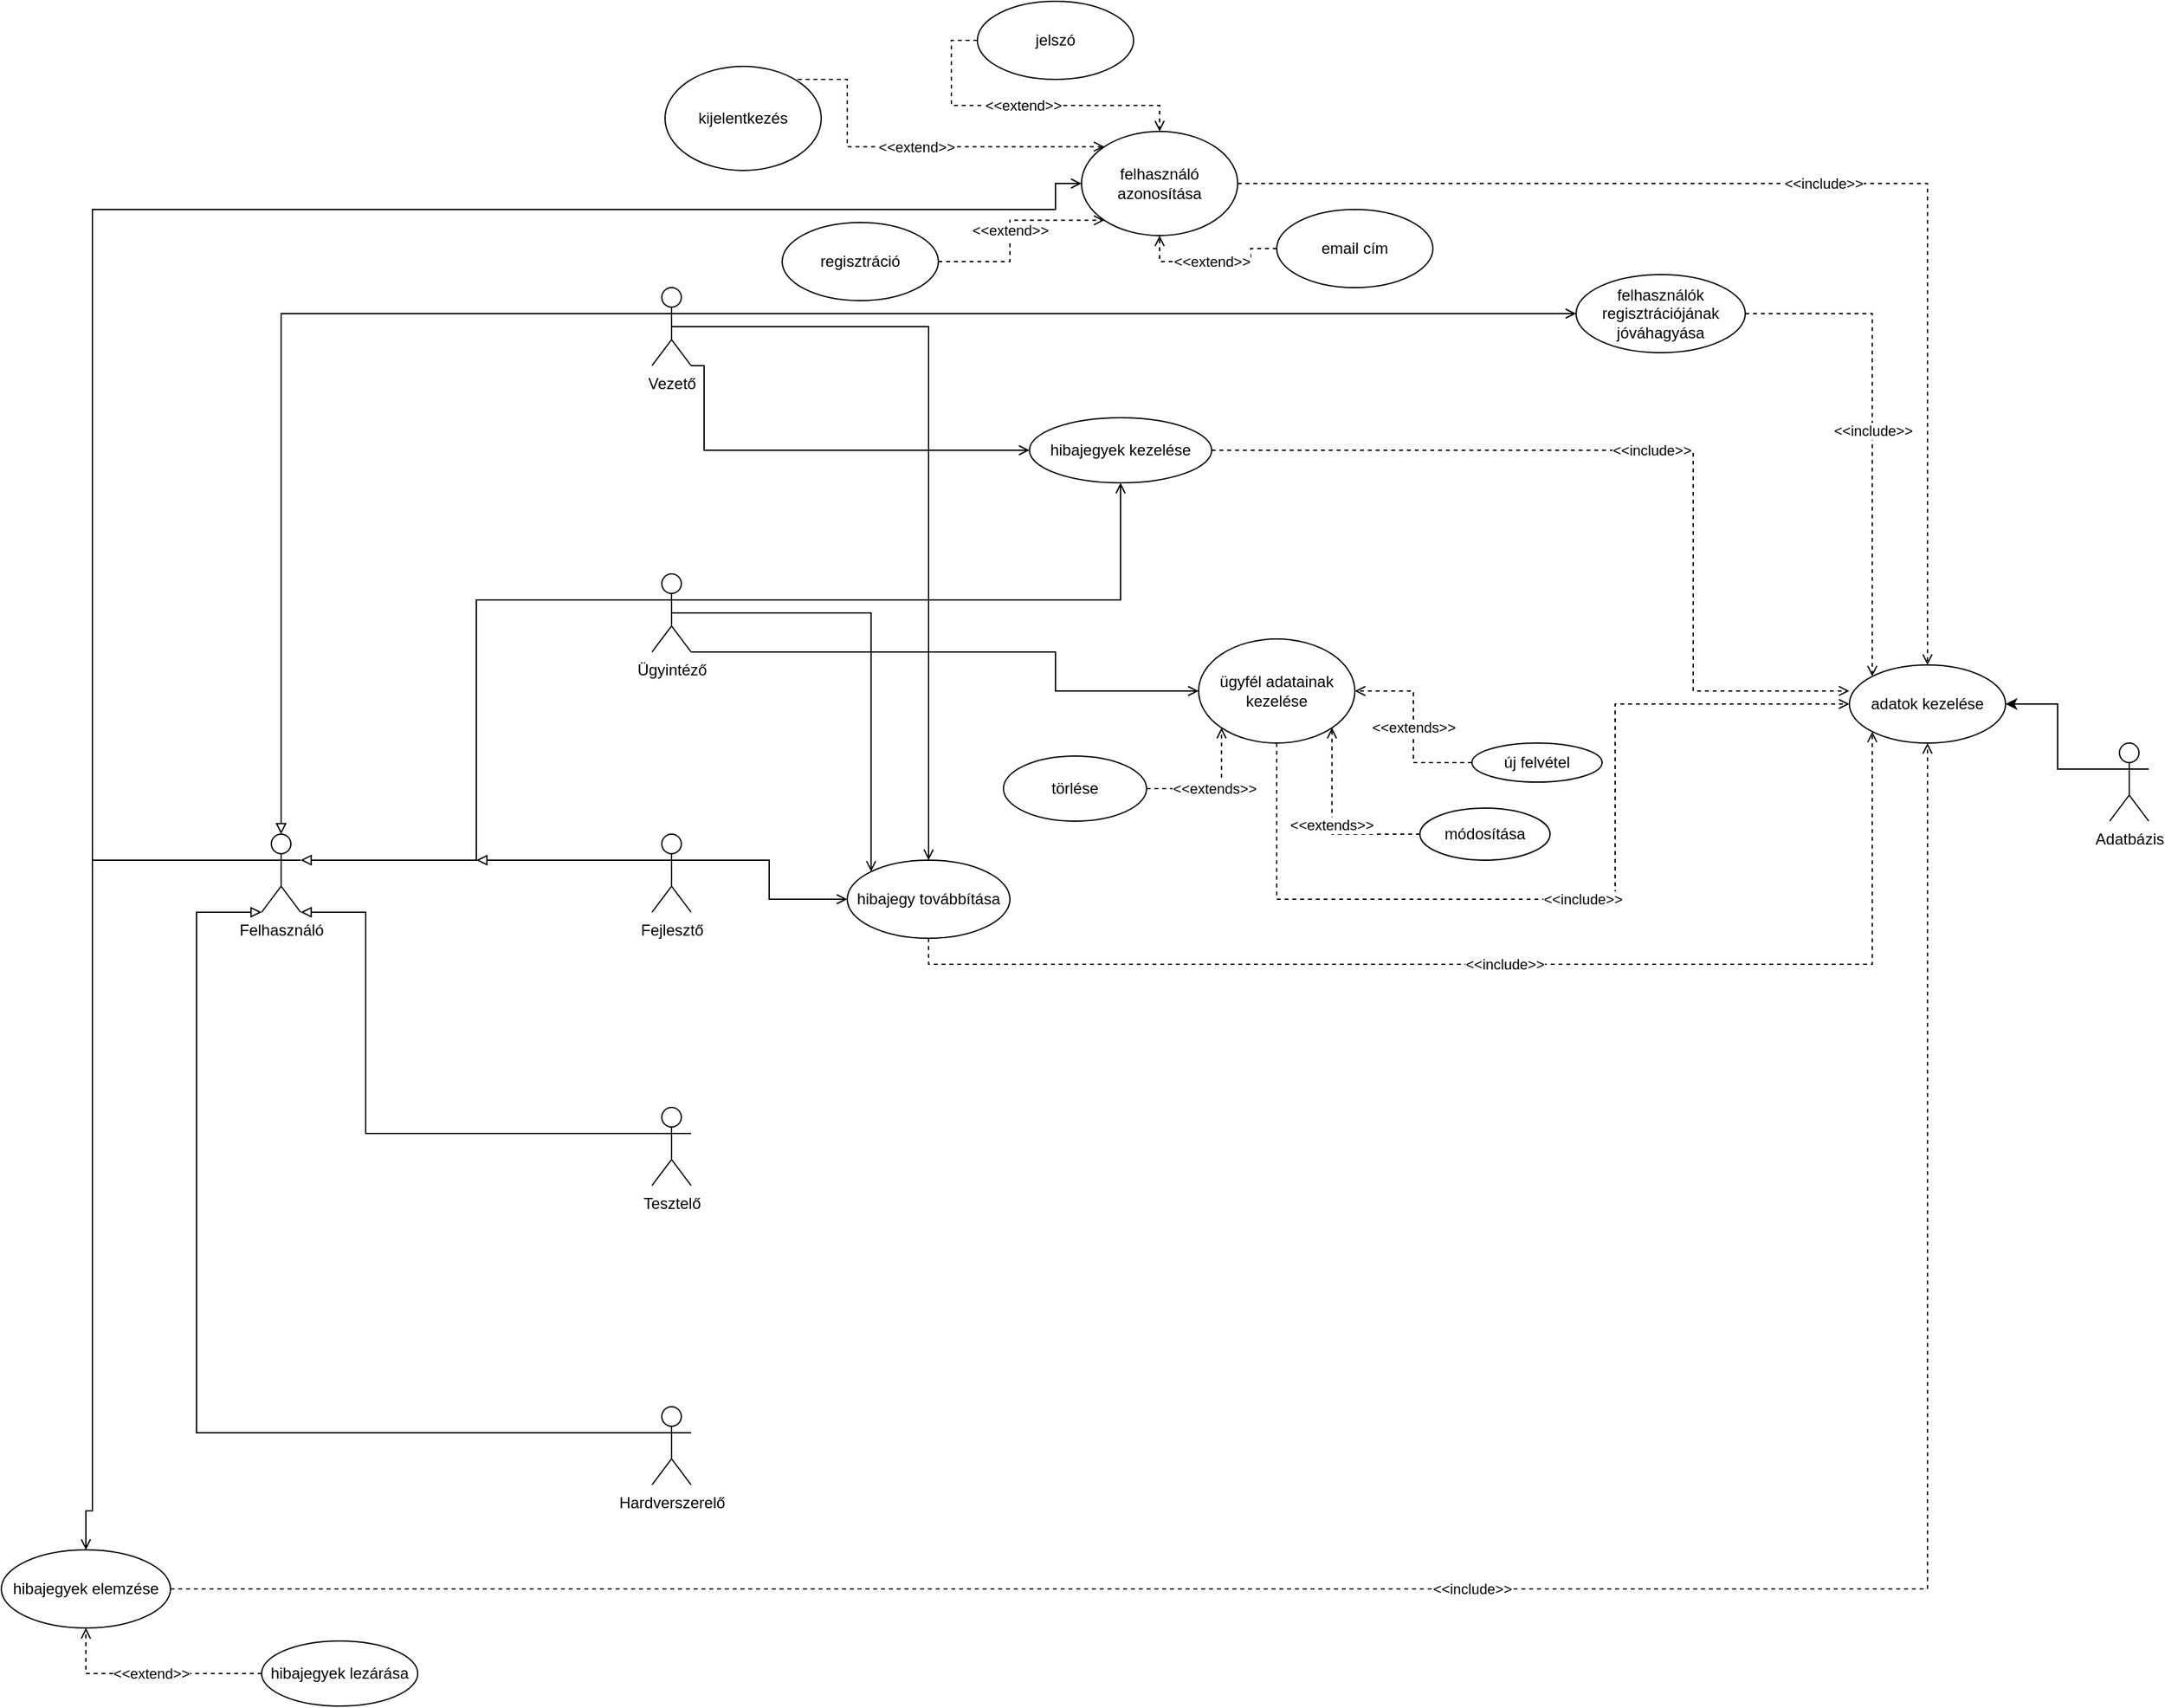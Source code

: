<mxfile version="12.8.4" type="github">
  <diagram id="tKgVSa2ZyaZ9d1Cx3sKG" name="Page-1">
    <mxGraphModel dx="2391" dy="2107" grid="1" gridSize="10" guides="1" tooltips="1" connect="1" arrows="1" fold="1" page="1" pageScale="1" pageWidth="827" pageHeight="1169" math="0" shadow="0">
      <root>
        <mxCell id="0" />
        <mxCell id="1" parent="0" />
        <mxCell id="SDcFcOB728uCCUGHTapw-2" value="&amp;lt;&amp;lt;include&amp;gt;&amp;gt;" style="edgeStyle=orthogonalEdgeStyle;rounded=0;orthogonalLoop=1;jettySize=auto;html=1;entryX=0.5;entryY=0;entryDx=0;entryDy=0;dashed=1;endArrow=open;endFill=0;" parent="1" source="OgyzhSoIOuaZ956sOAGZ-1" target="OgyzhSoIOuaZ956sOAGZ-5" edge="1">
          <mxGeometry relative="1" as="geometry">
            <mxPoint x="400" y="-20.0" as="targetPoint" />
          </mxGeometry>
        </mxCell>
        <mxCell id="SDcFcOB728uCCUGHTapw-6" value="&amp;lt;&amp;lt;extend&amp;gt;&amp;gt;" style="edgeStyle=orthogonalEdgeStyle;rounded=0;orthogonalLoop=1;jettySize=auto;html=1;dashed=1;endArrow=open;endFill=0;exitX=0;exitY=0.5;exitDx=0;exitDy=0;entryX=0.5;entryY=1;entryDx=0;entryDy=0;" parent="1" source="SDcFcOB728uCCUGHTapw-3" target="OgyzhSoIOuaZ956sOAGZ-1" edge="1">
          <mxGeometry relative="1" as="geometry">
            <mxPoint x="380" y="-450" as="targetPoint" />
          </mxGeometry>
        </mxCell>
        <mxCell id="SDcFcOB728uCCUGHTapw-8" value="&amp;lt;&amp;lt;extend&amp;gt;&amp;gt;" style="edgeStyle=orthogonalEdgeStyle;rounded=0;orthogonalLoop=1;jettySize=auto;html=1;dashed=1;endArrow=open;endFill=0;exitX=0;exitY=0.5;exitDx=0;exitDy=0;entryX=0.5;entryY=0;entryDx=0;entryDy=0;" parent="1" source="SDcFcOB728uCCUGHTapw-4" target="OgyzhSoIOuaZ956sOAGZ-1" edge="1">
          <mxGeometry relative="1" as="geometry">
            <mxPoint x="380" y="-690" as="targetPoint" />
          </mxGeometry>
        </mxCell>
        <mxCell id="h7KGCQ8kjtkjl8msQsjL-59" value="&amp;lt;&amp;lt;extend&amp;gt;&amp;gt;" style="edgeStyle=orthogonalEdgeStyle;rounded=0;orthogonalLoop=1;jettySize=auto;html=1;endArrow=none;endFill=0;exitX=0;exitY=0;exitDx=0;exitDy=0;startArrow=open;startFill=0;dashed=1;" parent="1" source="OgyzhSoIOuaZ956sOAGZ-1" target="h7KGCQ8kjtkjl8msQsjL-58" edge="1">
          <mxGeometry relative="1" as="geometry">
            <Array as="points">
              <mxPoint x="160" y="-398" />
              <mxPoint x="160" y="-450" />
            </Array>
          </mxGeometry>
        </mxCell>
        <mxCell id="OgyzhSoIOuaZ956sOAGZ-1" value="&lt;font style=&quot;vertical-align: inherit&quot;&gt;&lt;font style=&quot;vertical-align: inherit&quot;&gt;felhasználó azonosítása&lt;/font&gt;&lt;/font&gt;" style="ellipse;whiteSpace=wrap;html=1;" parent="1" vertex="1">
          <mxGeometry x="340" y="-410" width="120" height="80" as="geometry" />
        </mxCell>
        <mxCell id="h7KGCQ8kjtkjl8msQsjL-58" value="kijelentkezés" style="ellipse;whiteSpace=wrap;html=1;" parent="1" vertex="1">
          <mxGeometry x="20" y="-460" width="120" height="80" as="geometry" />
        </mxCell>
        <mxCell id="OgyzhSoIOuaZ956sOAGZ-21" value="" style="edgeStyle=orthogonalEdgeStyle;rounded=0;orthogonalLoop=1;jettySize=auto;html=1;endArrow=block;endFill=0;exitX=0;exitY=0.333;exitDx=0;exitDy=0;exitPerimeter=0;entryX=1;entryY=0.333;entryDx=0;entryDy=0;entryPerimeter=0;" parent="1" source="OgyzhSoIOuaZ956sOAGZ-2" target="OgyzhSoIOuaZ956sOAGZ-16" edge="1">
          <mxGeometry relative="1" as="geometry">
            <mxPoint x="-70.0" y="-40.0" as="targetPoint" />
          </mxGeometry>
        </mxCell>
        <mxCell id="h7KGCQ8kjtkjl8msQsjL-3" value="" style="edgeStyle=orthogonalEdgeStyle;rounded=0;orthogonalLoop=1;jettySize=auto;html=1;endArrow=open;endFill=0;entryX=0;entryY=0.5;entryDx=0;entryDy=0;exitX=1;exitY=1;exitDx=0;exitDy=0;exitPerimeter=0;" parent="1" source="OgyzhSoIOuaZ956sOAGZ-2" target="h7KGCQ8kjtkjl8msQsjL-1" edge="1">
          <mxGeometry relative="1" as="geometry">
            <mxPoint x="120" y="-40" as="targetPoint" />
            <Array as="points">
              <mxPoint x="320" y="-10" />
              <mxPoint x="320" y="20" />
            </Array>
          </mxGeometry>
        </mxCell>
        <mxCell id="h7KGCQ8kjtkjl8msQsjL-39" value="" style="edgeStyle=orthogonalEdgeStyle;rounded=0;orthogonalLoop=1;jettySize=auto;html=1;endArrow=open;endFill=0;exitX=1;exitY=0.333;exitDx=0;exitDy=0;exitPerimeter=0;entryX=0.5;entryY=1;entryDx=0;entryDy=0;" parent="1" source="OgyzhSoIOuaZ956sOAGZ-2" target="h7KGCQ8kjtkjl8msQsjL-32" edge="1">
          <mxGeometry relative="1" as="geometry">
            <mxPoint x="120" y="-40.0" as="targetPoint" />
          </mxGeometry>
        </mxCell>
        <mxCell id="h7KGCQ8kjtkjl8msQsjL-48" value="" style="edgeStyle=orthogonalEdgeStyle;rounded=0;orthogonalLoop=1;jettySize=auto;html=1;endArrow=open;endFill=0;entryX=0;entryY=0;entryDx=0;entryDy=0;exitX=0.5;exitY=0.5;exitDx=0;exitDy=0;exitPerimeter=0;" parent="1" source="OgyzhSoIOuaZ956sOAGZ-2" target="h7KGCQ8kjtkjl8msQsjL-42" edge="1">
          <mxGeometry relative="1" as="geometry">
            <mxPoint x="25" y="70" as="targetPoint" />
          </mxGeometry>
        </mxCell>
        <mxCell id="OgyzhSoIOuaZ956sOAGZ-2" value="&lt;font style=&quot;vertical-align: inherit&quot;&gt;&lt;font style=&quot;vertical-align: inherit&quot;&gt;Ügyintéző&lt;/font&gt;&lt;/font&gt;" style="shape=umlActor;verticalLabelPosition=bottom;labelBackgroundColor=#ffffff;verticalAlign=top;html=1;outlineConnect=0;" parent="1" vertex="1">
          <mxGeometry x="10" y="-70" width="30" height="60" as="geometry" />
        </mxCell>
        <mxCell id="OgyzhSoIOuaZ956sOAGZ-7" value="" style="edgeStyle=orthogonalEdgeStyle;rounded=0;orthogonalLoop=1;jettySize=auto;html=1;exitX=0;exitY=0.333;exitDx=0;exitDy=0;exitPerimeter=0;entryX=1;entryY=0.5;entryDx=0;entryDy=0;" parent="1" source="OgyzhSoIOuaZ956sOAGZ-3" target="OgyzhSoIOuaZ956sOAGZ-5" edge="1">
          <mxGeometry relative="1" as="geometry">
            <mxPoint x="1050" y="90" as="targetPoint" />
          </mxGeometry>
        </mxCell>
        <mxCell id="OgyzhSoIOuaZ956sOAGZ-3" value="&lt;font style=&quot;vertical-align: inherit&quot;&gt;&lt;font style=&quot;vertical-align: inherit&quot;&gt;Adatbázis&lt;/font&gt;&lt;/font&gt;" style="shape=umlActor;verticalLabelPosition=bottom;labelBackgroundColor=#ffffff;verticalAlign=top;html=1;outlineConnect=0;" parent="1" vertex="1">
          <mxGeometry x="1130" y="60" width="30" height="60" as="geometry" />
        </mxCell>
        <mxCell id="OgyzhSoIOuaZ956sOAGZ-5" value="&lt;font style=&quot;vertical-align: inherit&quot;&gt;&lt;font style=&quot;vertical-align: inherit&quot;&gt;adatok kezelése&lt;/font&gt;&lt;/font&gt;" style="ellipse;whiteSpace=wrap;html=1;" parent="1" vertex="1">
          <mxGeometry x="930" width="120" height="60" as="geometry" />
        </mxCell>
        <mxCell id="OgyzhSoIOuaZ956sOAGZ-19" value="" style="edgeStyle=orthogonalEdgeStyle;rounded=0;orthogonalLoop=1;jettySize=auto;html=1;exitX=0;exitY=0.333;exitDx=0;exitDy=0;exitPerimeter=0;entryX=0.5;entryY=0;entryDx=0;entryDy=0;entryPerimeter=0;endArrow=block;endFill=0;" parent="1" source="OgyzhSoIOuaZ956sOAGZ-8" target="OgyzhSoIOuaZ956sOAGZ-16" edge="1">
          <mxGeometry relative="1" as="geometry">
            <mxPoint x="-70.0" y="-260" as="targetPoint" />
          </mxGeometry>
        </mxCell>
        <mxCell id="h7KGCQ8kjtkjl8msQsjL-21" value="" style="edgeStyle=orthogonalEdgeStyle;rounded=0;orthogonalLoop=1;jettySize=auto;html=1;endArrow=open;endFill=0;entryX=0;entryY=0.5;entryDx=0;entryDy=0;exitX=1;exitY=0.333;exitDx=0;exitDy=0;exitPerimeter=0;" parent="1" source="OgyzhSoIOuaZ956sOAGZ-8" target="h7KGCQ8kjtkjl8msQsjL-17" edge="1">
          <mxGeometry relative="1" as="geometry">
            <mxPoint x="340" y="-270" as="sourcePoint" />
            <mxPoint x="120" y="-260" as="targetPoint" />
          </mxGeometry>
        </mxCell>
        <mxCell id="h7KGCQ8kjtkjl8msQsjL-41" value="" style="edgeStyle=orthogonalEdgeStyle;rounded=0;orthogonalLoop=1;jettySize=auto;html=1;endArrow=open;endFill=0;entryX=0;entryY=0.5;entryDx=0;entryDy=0;exitX=1;exitY=1;exitDx=0;exitDy=0;exitPerimeter=0;" parent="1" source="OgyzhSoIOuaZ956sOAGZ-8" target="h7KGCQ8kjtkjl8msQsjL-32" edge="1">
          <mxGeometry relative="1" as="geometry">
            <mxPoint x="25" y="-150.0" as="targetPoint" />
            <Array as="points">
              <mxPoint x="50" y="-230" />
              <mxPoint x="50" y="-165" />
            </Array>
          </mxGeometry>
        </mxCell>
        <mxCell id="h7KGCQ8kjtkjl8msQsjL-44" value="" style="edgeStyle=orthogonalEdgeStyle;rounded=0;orthogonalLoop=1;jettySize=auto;html=1;endArrow=open;endFill=0;entryX=0.5;entryY=0;entryDx=0;entryDy=0;exitX=0.5;exitY=0.5;exitDx=0;exitDy=0;exitPerimeter=0;" parent="1" source="OgyzhSoIOuaZ956sOAGZ-8" target="h7KGCQ8kjtkjl8msQsjL-42" edge="1">
          <mxGeometry relative="1" as="geometry">
            <mxPoint x="25" y="-150.0" as="targetPoint" />
          </mxGeometry>
        </mxCell>
        <mxCell id="OgyzhSoIOuaZ956sOAGZ-8" value="&lt;font style=&quot;vertical-align: inherit&quot;&gt;&lt;font style=&quot;vertical-align: inherit&quot;&gt;&lt;font style=&quot;vertical-align: inherit&quot;&gt;&lt;font style=&quot;vertical-align: inherit&quot;&gt;Vezető&lt;/font&gt;&lt;/font&gt;&lt;/font&gt;&lt;/font&gt;" style="shape=umlActor;verticalLabelPosition=bottom;labelBackgroundColor=#ffffff;verticalAlign=top;html=1;outlineConnect=0;" parent="1" vertex="1">
          <mxGeometry x="10" y="-290" width="30" height="60" as="geometry" />
        </mxCell>
        <mxCell id="OgyzhSoIOuaZ956sOAGZ-23" value="" style="edgeStyle=orthogonalEdgeStyle;rounded=0;orthogonalLoop=1;jettySize=auto;html=1;endArrow=block;endFill=0;exitX=0;exitY=0.333;exitDx=0;exitDy=0;exitPerimeter=0;" parent="1" source="OgyzhSoIOuaZ956sOAGZ-13" edge="1">
          <mxGeometry relative="1" as="geometry">
            <mxPoint x="-125" y="150" as="targetPoint" />
          </mxGeometry>
        </mxCell>
        <mxCell id="h7KGCQ8kjtkjl8msQsjL-50" value="" style="edgeStyle=orthogonalEdgeStyle;rounded=0;orthogonalLoop=1;jettySize=auto;html=1;endArrow=open;endFill=0;entryX=0;entryY=0.5;entryDx=0;entryDy=0;exitX=1;exitY=0.333;exitDx=0;exitDy=0;exitPerimeter=0;" parent="1" source="OgyzhSoIOuaZ956sOAGZ-13" target="h7KGCQ8kjtkjl8msQsjL-42" edge="1">
          <mxGeometry relative="1" as="geometry">
            <mxPoint x="120" y="160" as="targetPoint" />
          </mxGeometry>
        </mxCell>
        <mxCell id="OgyzhSoIOuaZ956sOAGZ-13" value="&lt;font style=&quot;vertical-align: inherit&quot;&gt;&lt;font style=&quot;vertical-align: inherit&quot;&gt;Fejlesztő&lt;/font&gt;&lt;/font&gt;" style="shape=umlActor;verticalLabelPosition=bottom;labelBackgroundColor=#ffffff;verticalAlign=top;html=1;outlineConnect=0;" parent="1" vertex="1">
          <mxGeometry x="10" y="130" width="30" height="60" as="geometry" />
        </mxCell>
        <mxCell id="OgyzhSoIOuaZ956sOAGZ-25" value="" style="edgeStyle=orthogonalEdgeStyle;rounded=0;orthogonalLoop=1;jettySize=auto;html=1;endArrow=block;endFill=0;exitX=0;exitY=0.333;exitDx=0;exitDy=0;exitPerimeter=0;entryX=1;entryY=1;entryDx=0;entryDy=0;entryPerimeter=0;" parent="1" source="OgyzhSoIOuaZ956sOAGZ-14" target="OgyzhSoIOuaZ956sOAGZ-16" edge="1">
          <mxGeometry relative="1" as="geometry">
            <mxPoint x="-70.0" y="370" as="targetPoint" />
            <Array as="points">
              <mxPoint x="-210" y="360" />
              <mxPoint x="-210" y="190" />
            </Array>
          </mxGeometry>
        </mxCell>
        <mxCell id="OgyzhSoIOuaZ956sOAGZ-14" value="&lt;font style=&quot;vertical-align: inherit&quot;&gt;&lt;font style=&quot;vertical-align: inherit&quot;&gt;Tesztelő&lt;/font&gt;&lt;/font&gt;" style="shape=umlActor;verticalLabelPosition=bottom;labelBackgroundColor=#ffffff;verticalAlign=top;html=1;outlineConnect=0;" parent="1" vertex="1">
          <mxGeometry x="10" y="340" width="30" height="60" as="geometry" />
        </mxCell>
        <mxCell id="h7KGCQ8kjtkjl8msQsjL-31" value="" style="edgeStyle=orthogonalEdgeStyle;rounded=0;orthogonalLoop=1;jettySize=auto;html=1;endArrow=block;endFill=0;entryX=0;entryY=1;entryDx=0;entryDy=0;entryPerimeter=0;exitX=0;exitY=0.333;exitDx=0;exitDy=0;exitPerimeter=0;" parent="1" source="OgyzhSoIOuaZ956sOAGZ-15" target="OgyzhSoIOuaZ956sOAGZ-16" edge="1">
          <mxGeometry relative="1" as="geometry">
            <mxPoint x="-420" y="310" as="targetPoint" />
            <Array as="points">
              <mxPoint x="-340" y="590" />
              <mxPoint x="-340" y="190" />
            </Array>
          </mxGeometry>
        </mxCell>
        <mxCell id="OgyzhSoIOuaZ956sOAGZ-15" value="&lt;font style=&quot;vertical-align: inherit&quot;&gt;&lt;font style=&quot;vertical-align: inherit&quot;&gt;Hardverszerelő&lt;/font&gt;&lt;/font&gt;" style="shape=umlActor;verticalLabelPosition=bottom;labelBackgroundColor=#ffffff;verticalAlign=top;html=1;outlineConnect=0;" parent="1" vertex="1">
          <mxGeometry x="10" y="570" width="30" height="60" as="geometry" />
        </mxCell>
        <mxCell id="h7KGCQ8kjtkjl8msQsjL-7" value="" style="edgeStyle=orthogonalEdgeStyle;rounded=0;orthogonalLoop=1;jettySize=auto;html=1;endArrow=open;endFill=0;exitX=0;exitY=0.333;exitDx=0;exitDy=0;exitPerimeter=0;entryX=0;entryY=0.5;entryDx=0;entryDy=0;" parent="1" source="OgyzhSoIOuaZ956sOAGZ-16" target="OgyzhSoIOuaZ956sOAGZ-1" edge="1">
          <mxGeometry relative="1" as="geometry">
            <mxPoint x="170" y="290" as="targetPoint" />
            <Array as="points">
              <mxPoint x="-420" y="150" />
              <mxPoint x="-420" y="-350" />
              <mxPoint x="320" y="-350" />
            </Array>
          </mxGeometry>
        </mxCell>
        <mxCell id="h7KGCQ8kjtkjl8msQsjL-57" value="" style="edgeStyle=orthogonalEdgeStyle;rounded=0;orthogonalLoop=1;jettySize=auto;html=1;endArrow=open;endFill=0;entryX=0.5;entryY=0;entryDx=0;entryDy=0;exitX=0;exitY=0.333;exitDx=0;exitDy=0;exitPerimeter=0;" parent="1" source="OgyzhSoIOuaZ956sOAGZ-16" target="h7KGCQ8kjtkjl8msQsjL-22" edge="1">
          <mxGeometry relative="1" as="geometry">
            <mxPoint x="-370.0" y="160" as="targetPoint" />
            <Array as="points">
              <mxPoint x="-420" y="150" />
              <mxPoint x="-420" y="650" />
            </Array>
          </mxGeometry>
        </mxCell>
        <mxCell id="OgyzhSoIOuaZ956sOAGZ-16" value="&lt;font style=&quot;vertical-align: inherit&quot;&gt;&lt;font style=&quot;vertical-align: inherit&quot;&gt;Felhasználó&lt;/font&gt;&lt;/font&gt;" style="shape=umlActor;verticalLabelPosition=bottom;labelBackgroundColor=#ffffff;verticalAlign=top;html=1;outlineConnect=0;" parent="1" vertex="1">
          <mxGeometry x="-290" y="130" width="30" height="60" as="geometry" />
        </mxCell>
        <mxCell id="SDcFcOB728uCCUGHTapw-3" value="email cím" style="ellipse;whiteSpace=wrap;html=1;" parent="1" vertex="1">
          <mxGeometry x="490" y="-350" width="120" height="60" as="geometry" />
        </mxCell>
        <mxCell id="SDcFcOB728uCCUGHTapw-4" value="jelszó" style="ellipse;whiteSpace=wrap;html=1;" parent="1" vertex="1">
          <mxGeometry x="260" y="-510" width="120" height="60" as="geometry" />
        </mxCell>
        <mxCell id="SDcFcOB728uCCUGHTapw-11" value="&amp;lt;&amp;lt;extend&amp;gt;&amp;gt;" style="edgeStyle=orthogonalEdgeStyle;rounded=0;orthogonalLoop=1;jettySize=auto;html=1;dashed=1;endArrow=open;endFill=0;entryX=0;entryY=1;entryDx=0;entryDy=0;" parent="1" source="SDcFcOB728uCCUGHTapw-9" target="OgyzhSoIOuaZ956sOAGZ-1" edge="1">
          <mxGeometry relative="1" as="geometry">
            <mxPoint x="430" y="-380" as="targetPoint" />
          </mxGeometry>
        </mxCell>
        <mxCell id="SDcFcOB728uCCUGHTapw-9" value="regisztráció" style="ellipse;whiteSpace=wrap;html=1;" parent="1" vertex="1">
          <mxGeometry x="110" y="-340" width="120" height="60" as="geometry" />
        </mxCell>
        <mxCell id="h7KGCQ8kjtkjl8msQsjL-5" value="&amp;lt;&amp;lt;include&amp;gt;&amp;gt;" style="edgeStyle=orthogonalEdgeStyle;rounded=0;orthogonalLoop=1;jettySize=auto;html=1;endArrow=open;endFill=0;entryX=0;entryY=0.5;entryDx=0;entryDy=0;dashed=1;" parent="1" source="h7KGCQ8kjtkjl8msQsjL-1" target="OgyzhSoIOuaZ956sOAGZ-5" edge="1">
          <mxGeometry relative="1" as="geometry">
            <mxPoint x="590" y="180" as="targetPoint" />
            <Array as="points">
              <mxPoint x="750" y="180" />
              <mxPoint x="750" y="30" />
            </Array>
          </mxGeometry>
        </mxCell>
        <mxCell id="h7KGCQ8kjtkjl8msQsjL-1" value="ügyfél adatainak kezelése" style="ellipse;whiteSpace=wrap;html=1;" parent="1" vertex="1">
          <mxGeometry x="430" y="-20" width="120" height="80" as="geometry" />
        </mxCell>
        <mxCell id="h7KGCQ8kjtkjl8msQsjL-14" value="&amp;lt;&amp;lt;extends&amp;gt;&amp;gt;" style="edgeStyle=orthogonalEdgeStyle;rounded=0;orthogonalLoop=1;jettySize=auto;html=1;endArrow=open;endFill=0;entryX=1;entryY=0.5;entryDx=0;entryDy=0;dashed=1;" parent="1" source="h7KGCQ8kjtkjl8msQsjL-10" target="h7KGCQ8kjtkjl8msQsjL-1" edge="1">
          <mxGeometry relative="1" as="geometry">
            <mxPoint x="550" y="255" as="targetPoint" />
          </mxGeometry>
        </mxCell>
        <mxCell id="h7KGCQ8kjtkjl8msQsjL-10" value="új felvétel" style="ellipse;whiteSpace=wrap;html=1;" parent="1" vertex="1">
          <mxGeometry x="640" y="60" width="100" height="30" as="geometry" />
        </mxCell>
        <mxCell id="h7KGCQ8kjtkjl8msQsjL-11" value="módosítása" style="ellipse;whiteSpace=wrap;html=1;" parent="1" vertex="1">
          <mxGeometry x="600" y="110" width="100" height="40" as="geometry" />
        </mxCell>
        <mxCell id="h7KGCQ8kjtkjl8msQsjL-12" value="törlése" style="ellipse;whiteSpace=wrap;html=1;" parent="1" vertex="1">
          <mxGeometry x="280" y="70" width="110" height="50" as="geometry" />
        </mxCell>
        <mxCell id="h7KGCQ8kjtkjl8msQsjL-15" value="&amp;lt;&amp;lt;extends&amp;gt;&amp;gt;" style="edgeStyle=orthogonalEdgeStyle;rounded=0;orthogonalLoop=1;jettySize=auto;html=1;endArrow=open;endFill=0;entryX=1;entryY=1;entryDx=0;entryDy=0;exitX=0;exitY=0.5;exitDx=0;exitDy=0;dashed=1;" parent="1" source="h7KGCQ8kjtkjl8msQsjL-11" target="h7KGCQ8kjtkjl8msQsjL-1" edge="1">
          <mxGeometry relative="1" as="geometry">
            <mxPoint x="640" y="265" as="sourcePoint" />
            <mxPoint x="560.0" y="220" as="targetPoint" />
            <Array as="points">
              <mxPoint x="532" y="130" />
            </Array>
          </mxGeometry>
        </mxCell>
        <mxCell id="h7KGCQ8kjtkjl8msQsjL-16" value="&amp;lt;&amp;lt;extends&amp;gt;&amp;gt;" style="edgeStyle=orthogonalEdgeStyle;rounded=0;orthogonalLoop=1;jettySize=auto;html=1;endArrow=open;endFill=0;entryX=0;entryY=1;entryDx=0;entryDy=0;exitX=1;exitY=0.5;exitDx=0;exitDy=0;dashed=1;" parent="1" source="h7KGCQ8kjtkjl8msQsjL-12" target="h7KGCQ8kjtkjl8msQsjL-1" edge="1">
          <mxGeometry relative="1" as="geometry">
            <mxPoint x="640" y="265" as="sourcePoint" />
            <mxPoint x="560.0" y="220" as="targetPoint" />
          </mxGeometry>
        </mxCell>
        <mxCell id="h7KGCQ8kjtkjl8msQsjL-19" value="&amp;lt;&amp;lt;include&amp;gt;&amp;gt;" style="edgeStyle=orthogonalEdgeStyle;rounded=0;orthogonalLoop=1;jettySize=auto;html=1;dashed=1;endArrow=open;endFill=0;entryX=0;entryY=0;entryDx=0;entryDy=0;" parent="1" source="h7KGCQ8kjtkjl8msQsjL-17" target="OgyzhSoIOuaZ956sOAGZ-5" edge="1">
          <mxGeometry relative="1" as="geometry">
            <mxPoint x="780" y="-70.0" as="targetPoint" />
          </mxGeometry>
        </mxCell>
        <mxCell id="h7KGCQ8kjtkjl8msQsjL-17" value="felhasználók regisztrációjának jóváhagyása" style="ellipse;whiteSpace=wrap;html=1;" parent="1" vertex="1">
          <mxGeometry x="720" y="-300" width="130" height="60" as="geometry" />
        </mxCell>
        <mxCell id="h7KGCQ8kjtkjl8msQsjL-24" value="&amp;lt;&amp;lt;include&amp;gt;&amp;gt;" style="edgeStyle=orthogonalEdgeStyle;rounded=0;orthogonalLoop=1;jettySize=auto;html=1;endArrow=open;endFill=0;entryX=0.5;entryY=1;entryDx=0;entryDy=0;dashed=1;" parent="1" source="h7KGCQ8kjtkjl8msQsjL-22" target="OgyzhSoIOuaZ956sOAGZ-5" edge="1">
          <mxGeometry relative="1" as="geometry">
            <mxPoint x="430" y="660" as="targetPoint" />
          </mxGeometry>
        </mxCell>
        <mxCell id="h7KGCQ8kjtkjl8msQsjL-22" value="hibajegyek elemzése" style="ellipse;whiteSpace=wrap;html=1;" parent="1" vertex="1">
          <mxGeometry x="-490" y="680" width="130" height="60" as="geometry" />
        </mxCell>
        <mxCell id="h7KGCQ8kjtkjl8msQsjL-29" value="&amp;lt;&amp;lt;extend&amp;gt;&amp;gt;" style="edgeStyle=orthogonalEdgeStyle;rounded=0;orthogonalLoop=1;jettySize=auto;html=1;endArrow=open;endFill=0;entryX=0.5;entryY=1;entryDx=0;entryDy=0;dashed=1;" parent="1" source="h7KGCQ8kjtkjl8msQsjL-27" target="h7KGCQ8kjtkjl8msQsjL-22" edge="1">
          <mxGeometry relative="1" as="geometry">
            <mxPoint x="240" y="710" as="targetPoint" />
          </mxGeometry>
        </mxCell>
        <mxCell id="h7KGCQ8kjtkjl8msQsjL-27" value="hibajegyek lezárása" style="ellipse;whiteSpace=wrap;html=1;" parent="1" vertex="1">
          <mxGeometry x="-290" y="750" width="120" height="50" as="geometry" />
        </mxCell>
        <mxCell id="h7KGCQ8kjtkjl8msQsjL-37" value="&amp;lt;&amp;lt;include&amp;gt;&amp;gt;" style="edgeStyle=orthogonalEdgeStyle;rounded=0;orthogonalLoop=1;jettySize=auto;html=1;endArrow=open;endFill=0;dashed=1;entryX=0;entryY=0.333;entryDx=0;entryDy=0;entryPerimeter=0;" parent="1" source="h7KGCQ8kjtkjl8msQsjL-32" target="OgyzhSoIOuaZ956sOAGZ-5" edge="1">
          <mxGeometry relative="1" as="geometry">
            <mxPoint x="520" y="-165" as="targetPoint" />
            <Array as="points">
              <mxPoint x="810" y="-165" />
              <mxPoint x="810" y="20" />
            </Array>
          </mxGeometry>
        </mxCell>
        <mxCell id="h7KGCQ8kjtkjl8msQsjL-32" value="hibajegyek kezelése" style="ellipse;whiteSpace=wrap;html=1;" parent="1" vertex="1">
          <mxGeometry x="300" y="-190" width="140" height="50" as="geometry" />
        </mxCell>
        <mxCell id="h7KGCQ8kjtkjl8msQsjL-46" value="&amp;lt;&amp;lt;include&amp;gt;&amp;gt;" style="edgeStyle=orthogonalEdgeStyle;rounded=0;orthogonalLoop=1;jettySize=auto;html=1;endArrow=open;endFill=0;dashed=1;entryX=0;entryY=1;entryDx=0;entryDy=0;" parent="1" source="h7KGCQ8kjtkjl8msQsjL-42" target="OgyzhSoIOuaZ956sOAGZ-5" edge="1">
          <mxGeometry relative="1" as="geometry">
            <mxPoint x="365" y="180" as="targetPoint" />
            <Array as="points">
              <mxPoint x="223" y="230" />
              <mxPoint x="948" y="230" />
            </Array>
          </mxGeometry>
        </mxCell>
        <mxCell id="h7KGCQ8kjtkjl8msQsjL-42" value="hibajegy továbbítása" style="ellipse;whiteSpace=wrap;html=1;" parent="1" vertex="1">
          <mxGeometry x="160" y="150" width="125" height="60" as="geometry" />
        </mxCell>
      </root>
    </mxGraphModel>
  </diagram>
</mxfile>
